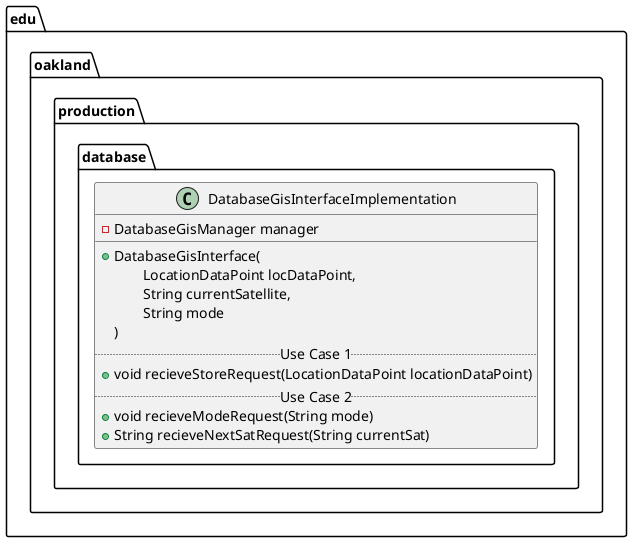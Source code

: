 @startuml DatabaseGisInterfaceImplementation

package edu.oakland.production.database {
    class DatabaseGisInterfaceImplementation {
        - DatabaseGisManager manager
        __
        + DatabaseGisInterface( 
        \tLocationDataPoint locDataPoint,  
        \tString currentSatellite,
        \tString mode
        )
        .. Use Case 1 ..
        + void recieveStoreRequest(LocationDataPoint locationDataPoint)
        .. Use Case 2 ..
        + void recieveModeRequest(String mode)
        + String recieveNextSatRequest(String currentSat)
    }
}

@enduml
